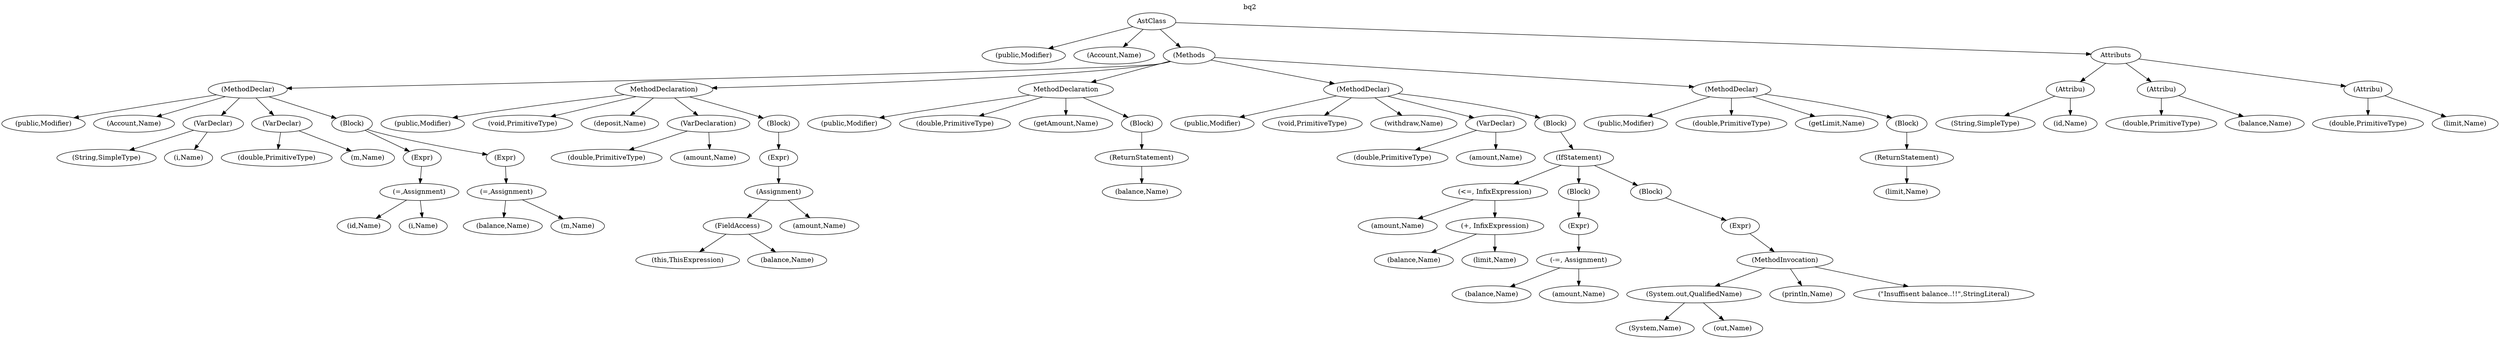 digraph "DirectedGraph" {
graph [label = "bq2", labelloc=t, concentrate = true];
"ast"[ label="AstClass" ]
"public"[ label="(public,Modifier)" ]
"Name"[ label="(Account,Name)" ]
"Methods"[ label="(Methods" ]
"Attributs"[lable="(Attributs)"]

"string1"[label="(String,SimpleType)"]
"double1"[label="(double,PrimitiveType)" ]
"double2"[label="(double,PrimitiveType)" ]


"id"[ label="(id,Name)" ]
"balance"[ label="(balance,Name)" ]
"limit"[ label="(limit,Name)" ]


"ast" -> "public"
"ast" -> "Name"
"ast" -> "Methods"
"ast" -> "Attributs"

"1" [ label="(Attribu)" ]
"2" [ label="(Attribu)" ]
"3" [ label="(Attribu)" ]


"Attributs" -> "1"
"1" -> "string1"
"1" -> "id"
"Attributs" -> "2"
"2" -> "double1"
"2" -> "balance"
"Attributs" -> "3"
"3" -> "double2"
"3" -> "limit"




"1344199921" [ label="(MethodDeclar)" ]
"2025269734" [ label="(public,Modifier)" ]
"1800031768" [ label="(Account,Name)" ]
"667447085" [ label="(VarDeclar)" ]
"26728049" [ label="(String,SimpleType)" ]
"2041416495" [ label="(i,Name)" ]
"502800944" [ label="(VarDeclar)" ]
"576936864" [ label="(double,PrimitiveType)" ]
"331418503" [ label="(m,Name)" ]
"111156771" [ label="(Block)" ]
"1519736165" [ label="(Expr)" ]
"1653844940" [ label="(=,Assignment)" ]
"2039810346" [ label="(id,Name)" ]
"2143437117" [ label="(i,Name)" ]
"260840925" [ label="(Expr)" ]
"1891502635" [ label="(=,Assignment)" ]
"557023567" [ label="(balance,Name)" ]
"1276504061" [ label="(m,Name)" ]
"1344199921" -> "2025269734"
"1344199921" -> "1800031768"
"1344199921" -> "667447085"
"667447085" -> "26728049"
"667447085" -> "2041416495"
"1344199921" -> "502800944"
"502800944" -> "576936864"
"502800944" -> "331418503"
"1344199921" -> "111156771"
"111156771" -> "1519736165"
"1519736165" -> "1653844940"
"1653844940" -> "2039810346"
"1653844940" -> "2143437117"
"111156771" -> "260840925"
"260840925" -> "1891502635"
"1891502635" -> "557023567"
"1891502635" -> "1276504061"

"597190999" [ label="MethodDeclaration)" ]
"603443293" [ label="(public,Modifier)" ]
"510854293" [ label="(void,PrimitiveType)" ]
"2100961961" [ label="(deposit,Name)" ]
"487075464" [ label="(VarDeclaration)" ]
"6320204" [ label="(double,PrimitiveType)" ]
"112302969" [ label="(amount,Name)" ]
"707976812" [ label="(Block)" ]
"1989335500" [ label="(Expr)" ]
"1978869058" [ label="(Assignment)" ]
"2131952342" [ label="(FieldAccess)" ]
"1139700455" [ label="(this,ThisExpression)" ]
"592717454" [ label="(balance,Name)" ]
"1340565491" [ label="(amount,Name)" ]
"597190999" -> "603443293"
"597190999" -> "510854293"
"597190999" -> "2100961961"
"597190999" -> "487075464"
"487075464" -> "6320204"
"487075464" -> "112302969"
"597190999" -> "707976812"
"707976812" -> "1989335500"
"1989335500" -> "1978869058"
"1978869058" -> "2131952342"
"2131952342" -> "1139700455"
"2131952342" -> "592717454"
"1978869058" -> "1340565491"

"671467883" [ label="MethodDeclaration" ]
"407797359" [ label="(public,Modifier)" ]
"802600648" [ label="(double,PrimitiveType)" ]
"1543148594" [ label="(getAmount,Name)" ]
"1572967156" [ label="(Block)"  ]
"574568003" [ label="(ReturnStatement)"  ]
"952486989" [ label="(balance,Name)"  ]
"671467883" -> "407797359"
"671467883" -> "802600648"
"671467883" -> "1543148594"
"671467883" -> "1572967156"
"1572967156" -> "574568003"
"574568003" -> "952486989"

"1139700454" [ label="(MethodDeclar)" ]
"592617454" [ label="(public,Modifier)" ]
"1340565492" [ label="(void,PrimitiveType)" ]
"671467884" [ label="(withdraw,Name)" ]
"407697359" [ label="(VarDeclar)" ]
"802600647" [ label="(double,PrimitiveType)" ]
"1543148593" [ label="(amount,Name)" ]
"1571967156" [ label="(Block)" ]
"574568002" [ label="(IfStatement)" ]
"952486988" [ label="(<=, InfixExpression)" ]
"932285561" [ label="(amount,Name)" ]
"2028555727" [ label="(+, InfixExpression)" ]
"591391158" [ label="(balance,Name)" ]
"898557489" [ label="(limit,Name)" ]
"247944893" [ label="(Block)" ]
"1014166943" [ label="(Expr)" ]
"1625082366" [ label="(-=, Assignment)" ]
"572593338" [ label="(balance,Name)" ]
"384294141" [ label="(amount,Name)" ]
"1024597427" [ label="(Block)" ]
"990355670" [ label="(Expr)" ]
"296347592" [ label="(MethodInvocation)" ]
"956420404" [ label="(System.out,QualifiedName)" ]
"349420578" [ label="(System,Name)" ]
"315932542" [ label="(out,Name)" ]
"1277009228" [ label="(println,Name)" ]
"2065857933" [ label="(\"Insuffisent balance..!!\",StringLiteral)" ]
"1139700454" -> "592617454"
"1139700454" -> "1340565492"
"1139700454" -> "671467884"
"1139700454" -> "407697359"
"407697359" -> "802600647"
"407697359" -> "1543148593"
"1139700454" -> "1571967156"
"1571967156" -> "574568002"
"574568002" -> "952486988"
"952486988" -> "932285561"
"952486988" -> "2028555727"
"2028555727" -> "591391158"
"2028555727" -> "898557489"
"574568002" -> "247944893"
"247944893" -> "1014166943"
"1014166943" -> "1625082366"
"1625082366" -> "572593338"
"1625082366" -> "384294141"
"574568002" -> "1024597427"
"1024597427" -> "990355670"
"990355670" -> "296347592"
"296347592" -> "956420404"
"956420404" -> "349420578"
"956420404" -> "315932542"
"296347592" -> "1277009228"
"296347592" -> "2065857933"


"1914301543" [ label="(MethodDeclar)" ]
"1157726741" [ label="(public,Modifier)" ]
"1708570683" [ label="(double,PrimitiveType)" ]
"225572281" [ label="(getLimit,Name)" ]
"817348612" [ label="(Block)" ]
"2045766957" [ label="(ReturnStatement)" ]
"690521419" [ label="(limit,Name)" ]
"1914301543" -> "1157726741"
"1914301543" -> "1708570683"
"1914301543" -> "225572281"
"1914301543" -> "817348612"
"817348612" -> "2045766957"
"2045766957" -> "690521419"

"Methods" -> "1914301543"
"Methods" -> "1139700454"
"Methods" -> "597190999"
"Methods" -> "1344199921"
"Methods" -> "671467883"



}
